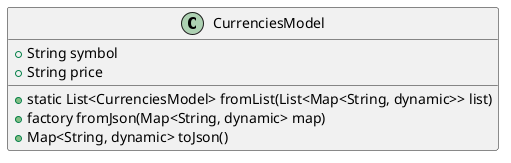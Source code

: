 @startuml CurrenciesModel
class CurrenciesModel {
  + String symbol
  + String price
  + static List<CurrenciesModel> fromList(List<Map<String, dynamic>> list)
  + factory fromJson(Map<String, dynamic> map)
  + Map<String, dynamic> toJson()
}
@enduml

